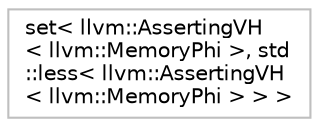 digraph "Graphical Class Hierarchy"
{
 // LATEX_PDF_SIZE
  bgcolor="transparent";
  edge [fontname="Helvetica",fontsize="10",labelfontname="Helvetica",labelfontsize="10"];
  node [fontname="Helvetica",fontsize="10",shape=record];
  rankdir="LR";
  Node0 [label="set\< llvm::AssertingVH\l\< llvm::MemoryPhi \>, std\l::less\< llvm::AssertingVH\l\< llvm::MemoryPhi \> \> \>",height=0.2,width=0.4,color="grey75",tooltip=" "];
}
